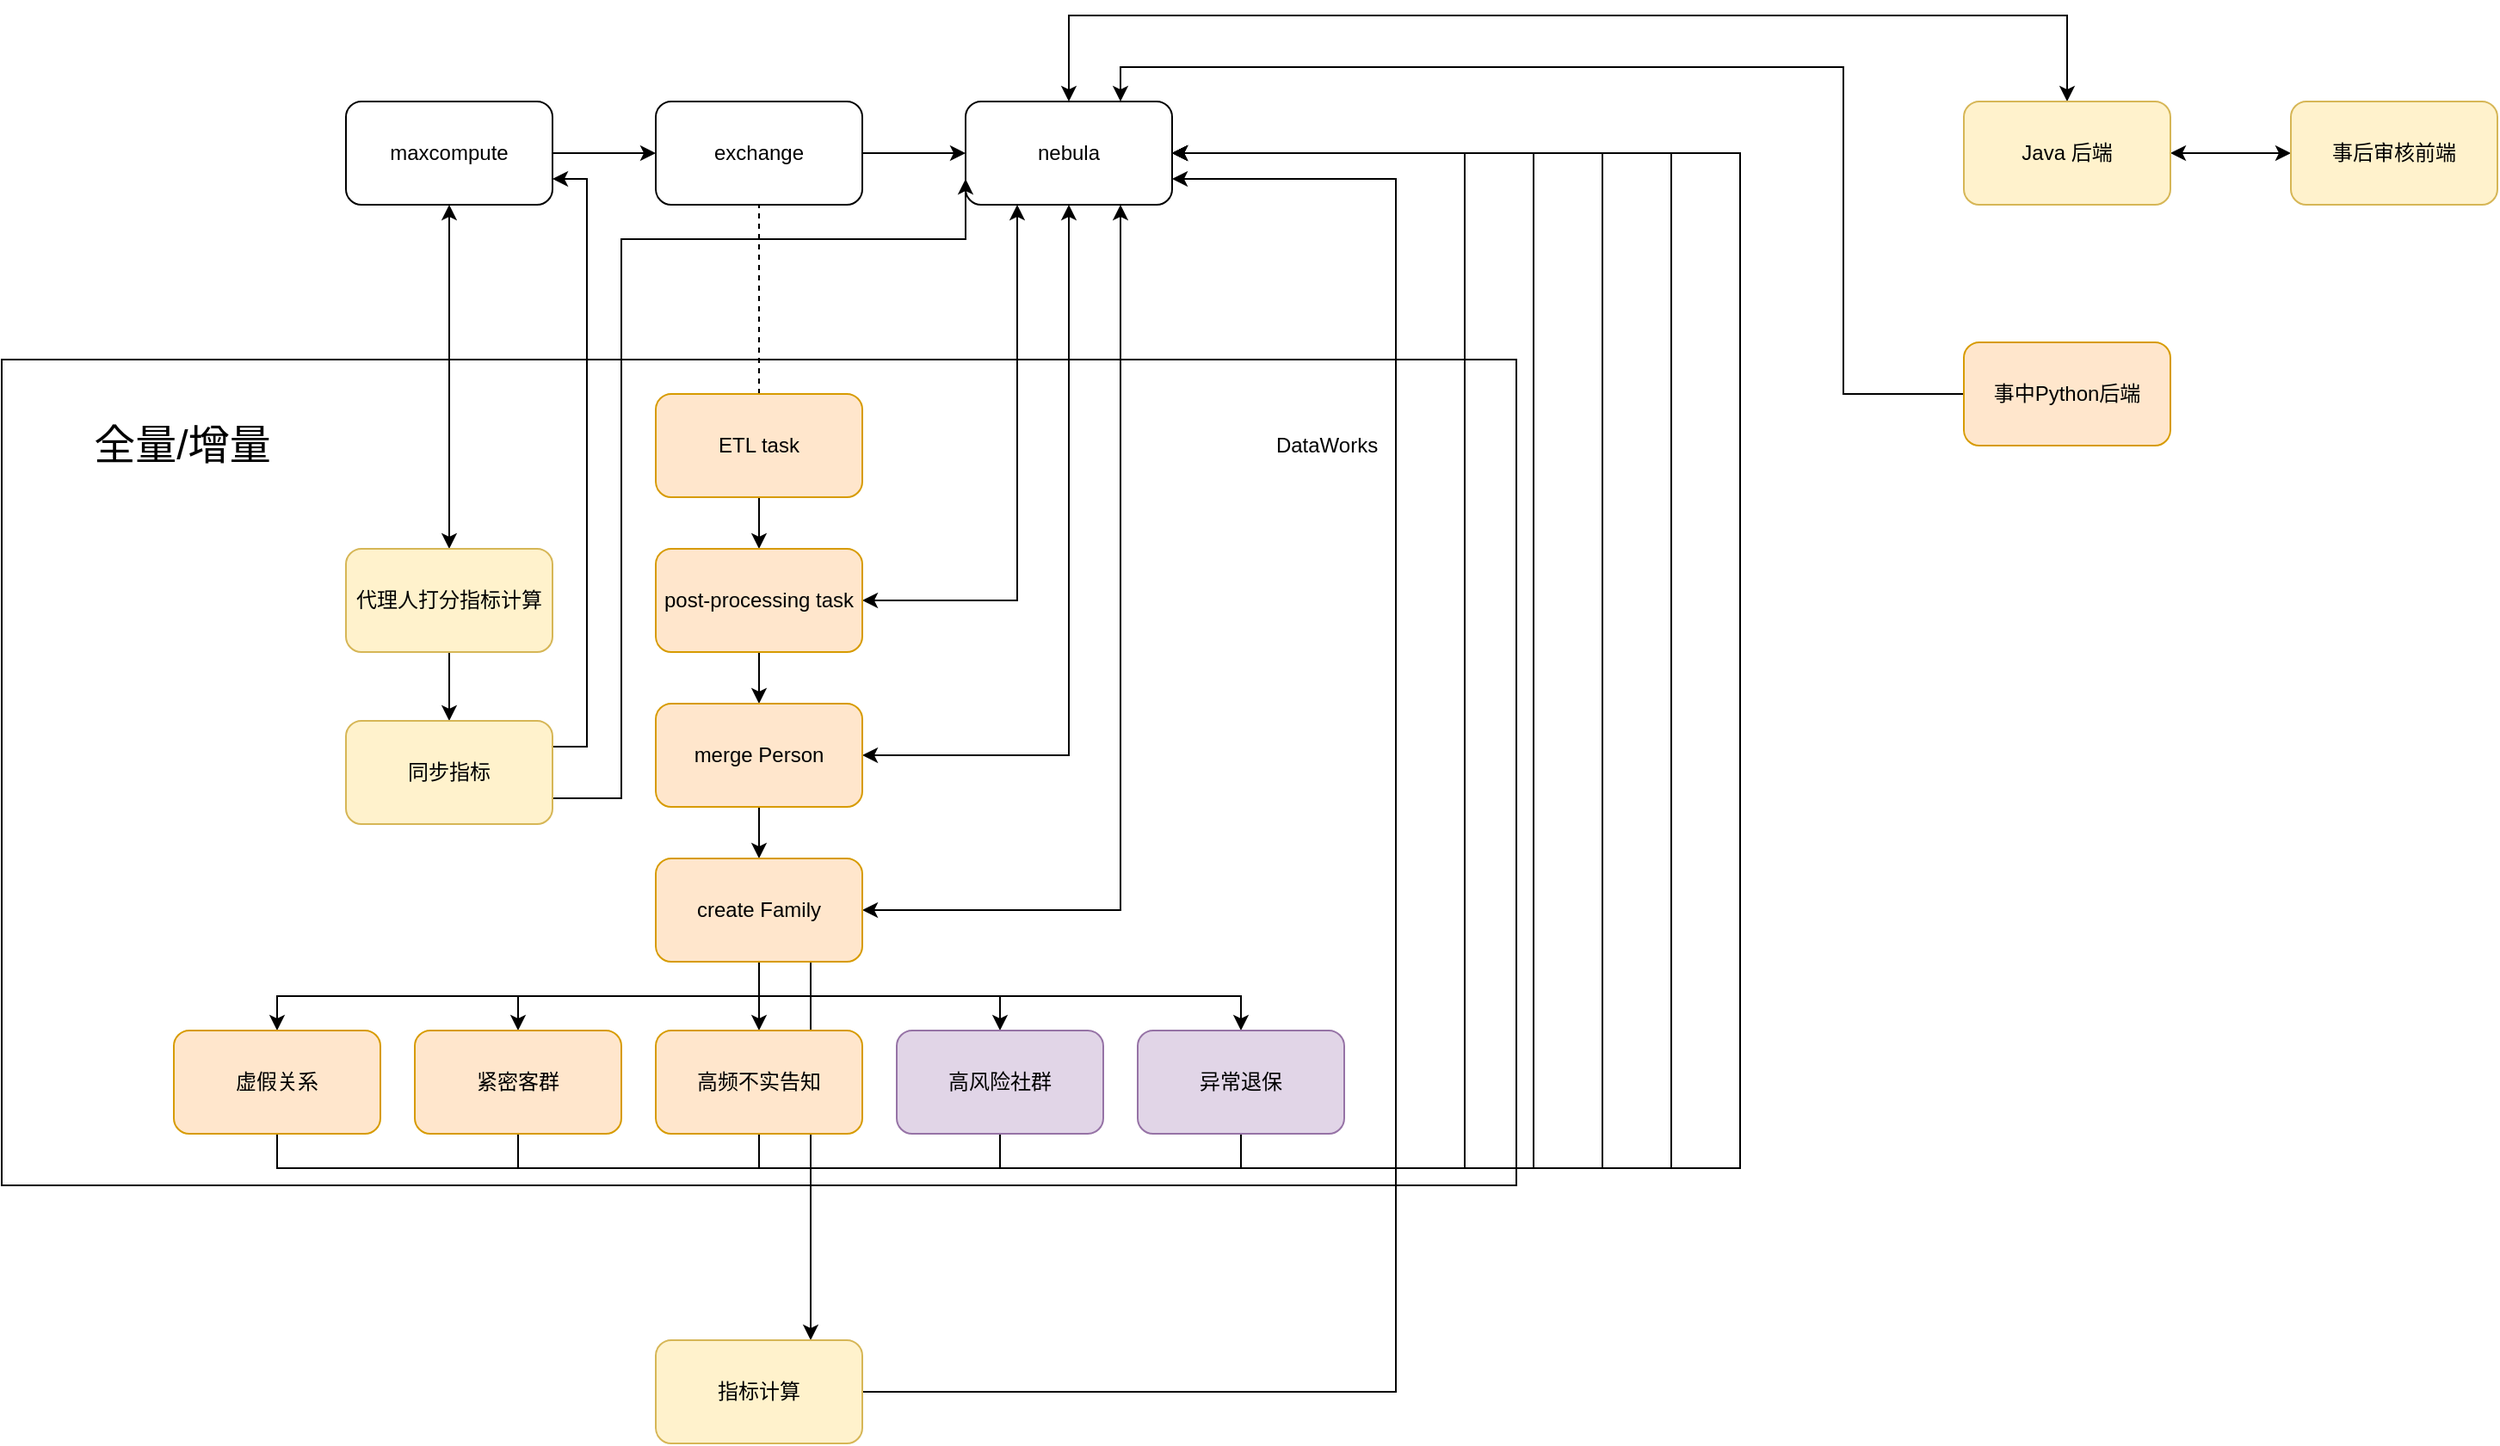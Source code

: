 <mxfile version="22.0.8" type="github">
  <diagram name="第 1 页" id="BYEoG6lzsx8tmBMLC_dV">
    <mxGraphModel dx="2156" dy="871" grid="1" gridSize="10" guides="1" tooltips="1" connect="1" arrows="1" fold="1" page="1" pageScale="1" pageWidth="850" pageHeight="1100" math="0" shadow="0">
      <root>
        <mxCell id="0" />
        <mxCell id="1" parent="0" />
        <mxCell id="w5Dn-mw4ixnfrk4QbpLx-6" value="" style="rounded=0;whiteSpace=wrap;html=1;" parent="1" vertex="1">
          <mxGeometry x="-180" y="310" width="880" height="480" as="geometry" />
        </mxCell>
        <mxCell id="ZchWmsmiGkFW74L7gb3o-2" style="edgeStyle=orthogonalEdgeStyle;rounded=0;orthogonalLoop=1;jettySize=auto;html=1;exitX=0.5;exitY=1;exitDx=0;exitDy=0;startArrow=classic;startFill=1;" edge="1" parent="1" source="w5Dn-mw4ixnfrk4QbpLx-1" target="ZchWmsmiGkFW74L7gb3o-1">
          <mxGeometry relative="1" as="geometry" />
        </mxCell>
        <mxCell id="w5Dn-mw4ixnfrk4QbpLx-1" value="maxcompute" style="rounded=1;whiteSpace=wrap;html=1;" parent="1" vertex="1">
          <mxGeometry x="20" y="160" width="120" height="60" as="geometry" />
        </mxCell>
        <mxCell id="w5Dn-mw4ixnfrk4QbpLx-2" value="exchange" style="rounded=1;whiteSpace=wrap;html=1;" parent="1" vertex="1">
          <mxGeometry x="200" y="160" width="120" height="60" as="geometry" />
        </mxCell>
        <mxCell id="w5Dn-mw4ixnfrk4QbpLx-3" value="nebula" style="rounded=1;whiteSpace=wrap;html=1;" parent="1" vertex="1">
          <mxGeometry x="380" y="160" width="120" height="60" as="geometry" />
        </mxCell>
        <mxCell id="w5Dn-mw4ixnfrk4QbpLx-4" value="" style="endArrow=classic;html=1;rounded=0;exitX=1;exitY=0.5;exitDx=0;exitDy=0;entryX=0;entryY=0.5;entryDx=0;entryDy=0;" parent="1" source="w5Dn-mw4ixnfrk4QbpLx-1" target="w5Dn-mw4ixnfrk4QbpLx-2" edge="1">
          <mxGeometry width="50" height="50" relative="1" as="geometry">
            <mxPoint x="400" y="460" as="sourcePoint" />
            <mxPoint x="450" y="410" as="targetPoint" />
          </mxGeometry>
        </mxCell>
        <mxCell id="w5Dn-mw4ixnfrk4QbpLx-5" value="" style="endArrow=classic;html=1;rounded=0;exitX=1;exitY=0.5;exitDx=0;exitDy=0;entryX=0;entryY=0.5;entryDx=0;entryDy=0;" parent="1" source="w5Dn-mw4ixnfrk4QbpLx-2" target="w5Dn-mw4ixnfrk4QbpLx-3" edge="1">
          <mxGeometry width="50" height="50" relative="1" as="geometry">
            <mxPoint x="150" y="200" as="sourcePoint" />
            <mxPoint x="210" y="200" as="targetPoint" />
          </mxGeometry>
        </mxCell>
        <mxCell id="w5Dn-mw4ixnfrk4QbpLx-7" value="DataWorks" style="text;html=1;strokeColor=none;fillColor=none;align=center;verticalAlign=middle;whiteSpace=wrap;rounded=0;" parent="1" vertex="1">
          <mxGeometry x="560" y="345" width="60" height="30" as="geometry" />
        </mxCell>
        <mxCell id="w5Dn-mw4ixnfrk4QbpLx-9" style="edgeStyle=orthogonalEdgeStyle;rounded=0;orthogonalLoop=1;jettySize=auto;html=1;exitX=0.5;exitY=0;exitDx=0;exitDy=0;entryX=0.5;entryY=1;entryDx=0;entryDy=0;dashed=1;endArrow=none;endFill=0;" parent="1" source="w5Dn-mw4ixnfrk4QbpLx-8" target="w5Dn-mw4ixnfrk4QbpLx-2" edge="1">
          <mxGeometry relative="1" as="geometry" />
        </mxCell>
        <mxCell id="w5Dn-mw4ixnfrk4QbpLx-11" style="edgeStyle=orthogonalEdgeStyle;rounded=0;orthogonalLoop=1;jettySize=auto;html=1;exitX=0.5;exitY=1;exitDx=0;exitDy=0;" parent="1" source="w5Dn-mw4ixnfrk4QbpLx-8" target="w5Dn-mw4ixnfrk4QbpLx-10" edge="1">
          <mxGeometry relative="1" as="geometry" />
        </mxCell>
        <mxCell id="w5Dn-mw4ixnfrk4QbpLx-8" value="ETL task" style="rounded=1;whiteSpace=wrap;html=1;fillColor=#ffe6cc;strokeColor=#d79b00;" parent="1" vertex="1">
          <mxGeometry x="200" y="330" width="120" height="60" as="geometry" />
        </mxCell>
        <mxCell id="w5Dn-mw4ixnfrk4QbpLx-14" style="edgeStyle=orthogonalEdgeStyle;rounded=0;orthogonalLoop=1;jettySize=auto;html=1;exitX=0.5;exitY=1;exitDx=0;exitDy=0;" parent="1" source="w5Dn-mw4ixnfrk4QbpLx-10" target="w5Dn-mw4ixnfrk4QbpLx-12" edge="1">
          <mxGeometry relative="1" as="geometry" />
        </mxCell>
        <mxCell id="w5Dn-mw4ixnfrk4QbpLx-42" style="edgeStyle=orthogonalEdgeStyle;rounded=0;orthogonalLoop=1;jettySize=auto;html=1;exitX=1;exitY=0.5;exitDx=0;exitDy=0;entryX=0.25;entryY=1;entryDx=0;entryDy=0;startArrow=classic;startFill=1;" parent="1" source="w5Dn-mw4ixnfrk4QbpLx-10" target="w5Dn-mw4ixnfrk4QbpLx-3" edge="1">
          <mxGeometry relative="1" as="geometry" />
        </mxCell>
        <mxCell id="w5Dn-mw4ixnfrk4QbpLx-10" value="post-processing task" style="rounded=1;whiteSpace=wrap;html=1;fillColor=#ffe6cc;strokeColor=#d79b00;" parent="1" vertex="1">
          <mxGeometry x="200" y="420" width="120" height="60" as="geometry" />
        </mxCell>
        <mxCell id="w5Dn-mw4ixnfrk4QbpLx-15" style="edgeStyle=orthogonalEdgeStyle;rounded=0;orthogonalLoop=1;jettySize=auto;html=1;exitX=0.5;exitY=1;exitDx=0;exitDy=0;" parent="1" source="w5Dn-mw4ixnfrk4QbpLx-12" target="w5Dn-mw4ixnfrk4QbpLx-13" edge="1">
          <mxGeometry relative="1" as="geometry" />
        </mxCell>
        <mxCell id="w5Dn-mw4ixnfrk4QbpLx-28" style="edgeStyle=orthogonalEdgeStyle;rounded=0;orthogonalLoop=1;jettySize=auto;html=1;exitX=1;exitY=0.5;exitDx=0;exitDy=0;entryX=0.5;entryY=1;entryDx=0;entryDy=0;startArrow=classic;startFill=1;" parent="1" source="w5Dn-mw4ixnfrk4QbpLx-12" target="w5Dn-mw4ixnfrk4QbpLx-3" edge="1">
          <mxGeometry relative="1" as="geometry" />
        </mxCell>
        <mxCell id="w5Dn-mw4ixnfrk4QbpLx-12" value="merge Person" style="rounded=1;whiteSpace=wrap;html=1;fillColor=#ffe6cc;strokeColor=#d79b00;" parent="1" vertex="1">
          <mxGeometry x="200" y="510" width="120" height="60" as="geometry" />
        </mxCell>
        <mxCell id="w5Dn-mw4ixnfrk4QbpLx-22" style="edgeStyle=orthogonalEdgeStyle;rounded=0;orthogonalLoop=1;jettySize=auto;html=1;exitX=0.5;exitY=1;exitDx=0;exitDy=0;" parent="1" source="w5Dn-mw4ixnfrk4QbpLx-13" target="w5Dn-mw4ixnfrk4QbpLx-17" edge="1">
          <mxGeometry relative="1" as="geometry" />
        </mxCell>
        <mxCell id="w5Dn-mw4ixnfrk4QbpLx-23" style="edgeStyle=orthogonalEdgeStyle;rounded=0;orthogonalLoop=1;jettySize=auto;html=1;exitX=0.5;exitY=1;exitDx=0;exitDy=0;entryX=0.5;entryY=0;entryDx=0;entryDy=0;" parent="1" source="w5Dn-mw4ixnfrk4QbpLx-13" target="w5Dn-mw4ixnfrk4QbpLx-16" edge="1">
          <mxGeometry relative="1" as="geometry" />
        </mxCell>
        <mxCell id="w5Dn-mw4ixnfrk4QbpLx-24" style="edgeStyle=orthogonalEdgeStyle;rounded=0;orthogonalLoop=1;jettySize=auto;html=1;exitX=0.5;exitY=1;exitDx=0;exitDy=0;" parent="1" source="w5Dn-mw4ixnfrk4QbpLx-13" target="w5Dn-mw4ixnfrk4QbpLx-19" edge="1">
          <mxGeometry relative="1" as="geometry" />
        </mxCell>
        <mxCell id="w5Dn-mw4ixnfrk4QbpLx-25" style="edgeStyle=orthogonalEdgeStyle;rounded=0;orthogonalLoop=1;jettySize=auto;html=1;exitX=0.5;exitY=1;exitDx=0;exitDy=0;entryX=0.5;entryY=0;entryDx=0;entryDy=0;" parent="1" source="w5Dn-mw4ixnfrk4QbpLx-13" target="w5Dn-mw4ixnfrk4QbpLx-18" edge="1">
          <mxGeometry relative="1" as="geometry" />
        </mxCell>
        <mxCell id="w5Dn-mw4ixnfrk4QbpLx-26" style="edgeStyle=orthogonalEdgeStyle;rounded=0;orthogonalLoop=1;jettySize=auto;html=1;exitX=0.5;exitY=1;exitDx=0;exitDy=0;entryX=0.5;entryY=0;entryDx=0;entryDy=0;" parent="1" source="w5Dn-mw4ixnfrk4QbpLx-13" target="w5Dn-mw4ixnfrk4QbpLx-20" edge="1">
          <mxGeometry relative="1" as="geometry" />
        </mxCell>
        <mxCell id="w5Dn-mw4ixnfrk4QbpLx-29" style="edgeStyle=orthogonalEdgeStyle;rounded=0;orthogonalLoop=1;jettySize=auto;html=1;exitX=1;exitY=0.5;exitDx=0;exitDy=0;entryX=0.75;entryY=1;entryDx=0;entryDy=0;startArrow=classic;startFill=1;" parent="1" source="w5Dn-mw4ixnfrk4QbpLx-13" target="w5Dn-mw4ixnfrk4QbpLx-3" edge="1">
          <mxGeometry relative="1" as="geometry" />
        </mxCell>
        <mxCell id="w5Dn-mw4ixnfrk4QbpLx-45" style="edgeStyle=orthogonalEdgeStyle;rounded=0;orthogonalLoop=1;jettySize=auto;html=1;exitX=0.75;exitY=1;exitDx=0;exitDy=0;entryX=0.75;entryY=0;entryDx=0;entryDy=0;" parent="1" source="w5Dn-mw4ixnfrk4QbpLx-13" target="w5Dn-mw4ixnfrk4QbpLx-43" edge="1">
          <mxGeometry relative="1" as="geometry" />
        </mxCell>
        <mxCell id="w5Dn-mw4ixnfrk4QbpLx-13" value="create Family" style="rounded=1;whiteSpace=wrap;html=1;fillColor=#ffe6cc;strokeColor=#d79b00;" parent="1" vertex="1">
          <mxGeometry x="200" y="600" width="120" height="60" as="geometry" />
        </mxCell>
        <mxCell id="w5Dn-mw4ixnfrk4QbpLx-30" style="edgeStyle=orthogonalEdgeStyle;rounded=0;orthogonalLoop=1;jettySize=auto;html=1;exitX=0.5;exitY=1;exitDx=0;exitDy=0;entryX=1;entryY=0.5;entryDx=0;entryDy=0;" parent="1" source="w5Dn-mw4ixnfrk4QbpLx-16" target="w5Dn-mw4ixnfrk4QbpLx-3" edge="1">
          <mxGeometry relative="1" as="geometry">
            <Array as="points">
              <mxPoint x="-20" y="780" />
              <mxPoint x="670" y="780" />
              <mxPoint x="670" y="190" />
            </Array>
          </mxGeometry>
        </mxCell>
        <mxCell id="w5Dn-mw4ixnfrk4QbpLx-16" value="虚假关系" style="rounded=1;whiteSpace=wrap;html=1;fillColor=#ffe6cc;strokeColor=#d79b00;" parent="1" vertex="1">
          <mxGeometry x="-80" y="700" width="120" height="60" as="geometry" />
        </mxCell>
        <mxCell id="w5Dn-mw4ixnfrk4QbpLx-31" style="edgeStyle=orthogonalEdgeStyle;rounded=0;orthogonalLoop=1;jettySize=auto;html=1;exitX=0.5;exitY=1;exitDx=0;exitDy=0;entryX=1;entryY=0.5;entryDx=0;entryDy=0;" parent="1" source="w5Dn-mw4ixnfrk4QbpLx-17" target="w5Dn-mw4ixnfrk4QbpLx-3" edge="1">
          <mxGeometry relative="1" as="geometry">
            <Array as="points">
              <mxPoint x="120" y="780" />
              <mxPoint x="710" y="780" />
              <mxPoint x="710" y="190" />
            </Array>
          </mxGeometry>
        </mxCell>
        <mxCell id="w5Dn-mw4ixnfrk4QbpLx-17" value="紧密客群" style="rounded=1;whiteSpace=wrap;html=1;fillColor=#ffe6cc;strokeColor=#d79b00;" parent="1" vertex="1">
          <mxGeometry x="60" y="700" width="120" height="60" as="geometry" />
        </mxCell>
        <mxCell id="w5Dn-mw4ixnfrk4QbpLx-32" style="edgeStyle=orthogonalEdgeStyle;rounded=0;orthogonalLoop=1;jettySize=auto;html=1;exitX=0.5;exitY=1;exitDx=0;exitDy=0;entryX=1;entryY=0.5;entryDx=0;entryDy=0;" parent="1" source="w5Dn-mw4ixnfrk4QbpLx-18" target="w5Dn-mw4ixnfrk4QbpLx-3" edge="1">
          <mxGeometry relative="1" as="geometry">
            <Array as="points">
              <mxPoint x="260" y="780" />
              <mxPoint x="750" y="780" />
              <mxPoint x="750" y="190" />
            </Array>
          </mxGeometry>
        </mxCell>
        <mxCell id="w5Dn-mw4ixnfrk4QbpLx-18" value="高频不实告知" style="rounded=1;whiteSpace=wrap;html=1;fillColor=#ffe6cc;strokeColor=#d79b00;" parent="1" vertex="1">
          <mxGeometry x="200" y="700" width="120" height="60" as="geometry" />
        </mxCell>
        <mxCell id="w5Dn-mw4ixnfrk4QbpLx-33" style="edgeStyle=orthogonalEdgeStyle;rounded=0;orthogonalLoop=1;jettySize=auto;html=1;exitX=0.5;exitY=1;exitDx=0;exitDy=0;entryX=1;entryY=0.5;entryDx=0;entryDy=0;" parent="1" source="w5Dn-mw4ixnfrk4QbpLx-19" target="w5Dn-mw4ixnfrk4QbpLx-3" edge="1">
          <mxGeometry relative="1" as="geometry">
            <Array as="points">
              <mxPoint x="400" y="780" />
              <mxPoint x="790" y="780" />
              <mxPoint x="790" y="190" />
            </Array>
          </mxGeometry>
        </mxCell>
        <mxCell id="w5Dn-mw4ixnfrk4QbpLx-19" value="高风险社群" style="rounded=1;whiteSpace=wrap;html=1;fillColor=#e1d5e7;strokeColor=#9673a6;" parent="1" vertex="1">
          <mxGeometry x="340" y="700" width="120" height="60" as="geometry" />
        </mxCell>
        <mxCell id="w5Dn-mw4ixnfrk4QbpLx-35" style="edgeStyle=orthogonalEdgeStyle;rounded=0;orthogonalLoop=1;jettySize=auto;html=1;exitX=0.5;exitY=1;exitDx=0;exitDy=0;entryX=1;entryY=0.5;entryDx=0;entryDy=0;" parent="1" source="w5Dn-mw4ixnfrk4QbpLx-20" target="w5Dn-mw4ixnfrk4QbpLx-3" edge="1">
          <mxGeometry relative="1" as="geometry">
            <Array as="points">
              <mxPoint x="540" y="780" />
              <mxPoint x="830" y="780" />
              <mxPoint x="830" y="190" />
            </Array>
          </mxGeometry>
        </mxCell>
        <mxCell id="w5Dn-mw4ixnfrk4QbpLx-20" value="异常退保" style="rounded=1;whiteSpace=wrap;html=1;fillColor=#e1d5e7;strokeColor=#9673a6;" parent="1" vertex="1">
          <mxGeometry x="480" y="700" width="120" height="60" as="geometry" />
        </mxCell>
        <mxCell id="w5Dn-mw4ixnfrk4QbpLx-36" style="edgeStyle=orthogonalEdgeStyle;rounded=0;orthogonalLoop=1;jettySize=auto;html=1;exitX=0.5;exitY=0;exitDx=0;exitDy=0;entryX=0.5;entryY=0;entryDx=0;entryDy=0;startArrow=classic;startFill=1;" parent="1" source="w5Dn-mw4ixnfrk4QbpLx-27" target="w5Dn-mw4ixnfrk4QbpLx-3" edge="1">
          <mxGeometry relative="1" as="geometry">
            <Array as="points">
              <mxPoint x="1020" y="110" />
              <mxPoint x="440" y="110" />
            </Array>
          </mxGeometry>
        </mxCell>
        <mxCell id="w5Dn-mw4ixnfrk4QbpLx-38" style="edgeStyle=orthogonalEdgeStyle;rounded=0;orthogonalLoop=1;jettySize=auto;html=1;exitX=1;exitY=0.5;exitDx=0;exitDy=0;entryX=0;entryY=0.5;entryDx=0;entryDy=0;startArrow=classic;startFill=1;" parent="1" source="w5Dn-mw4ixnfrk4QbpLx-27" target="w5Dn-mw4ixnfrk4QbpLx-37" edge="1">
          <mxGeometry relative="1" as="geometry" />
        </mxCell>
        <mxCell id="w5Dn-mw4ixnfrk4QbpLx-27" value="Java 后端" style="rounded=1;whiteSpace=wrap;html=1;fillColor=#fff2cc;strokeColor=#d6b656;" parent="1" vertex="1">
          <mxGeometry x="960" y="160" width="120" height="60" as="geometry" />
        </mxCell>
        <mxCell id="w5Dn-mw4ixnfrk4QbpLx-37" value="事后审核前端" style="rounded=1;whiteSpace=wrap;html=1;fillColor=#fff2cc;strokeColor=#d6b656;" parent="1" vertex="1">
          <mxGeometry x="1150" y="160" width="120" height="60" as="geometry" />
        </mxCell>
        <mxCell id="w5Dn-mw4ixnfrk4QbpLx-40" style="edgeStyle=orthogonalEdgeStyle;rounded=0;orthogonalLoop=1;jettySize=auto;html=1;exitX=0;exitY=0.5;exitDx=0;exitDy=0;entryX=0.75;entryY=0;entryDx=0;entryDy=0;" parent="1" source="w5Dn-mw4ixnfrk4QbpLx-39" target="w5Dn-mw4ixnfrk4QbpLx-3" edge="1">
          <mxGeometry relative="1" as="geometry">
            <Array as="points">
              <mxPoint x="890" y="330" />
              <mxPoint x="890" y="140" />
              <mxPoint x="470" y="140" />
            </Array>
          </mxGeometry>
        </mxCell>
        <mxCell id="w5Dn-mw4ixnfrk4QbpLx-39" value="事中Python后端" style="rounded=1;whiteSpace=wrap;html=1;fillColor=#ffe6cc;strokeColor=#d79b00;" parent="1" vertex="1">
          <mxGeometry x="960" y="300" width="120" height="60" as="geometry" />
        </mxCell>
        <mxCell id="w5Dn-mw4ixnfrk4QbpLx-41" value="&lt;font style=&quot;font-size: 24px;&quot;&gt;全量/增量&lt;/font&gt;" style="text;html=1;strokeColor=none;fillColor=none;align=center;verticalAlign=middle;whiteSpace=wrap;rounded=0;" parent="1" vertex="1">
          <mxGeometry x="-140" y="345" width="130" height="30" as="geometry" />
        </mxCell>
        <mxCell id="w5Dn-mw4ixnfrk4QbpLx-46" style="edgeStyle=orthogonalEdgeStyle;rounded=0;orthogonalLoop=1;jettySize=auto;html=1;exitX=1;exitY=0.5;exitDx=0;exitDy=0;entryX=1;entryY=0.75;entryDx=0;entryDy=0;" parent="1" source="w5Dn-mw4ixnfrk4QbpLx-43" target="w5Dn-mw4ixnfrk4QbpLx-3" edge="1">
          <mxGeometry relative="1" as="geometry">
            <Array as="points">
              <mxPoint x="630" y="910" />
              <mxPoint x="630" y="205" />
            </Array>
          </mxGeometry>
        </mxCell>
        <mxCell id="w5Dn-mw4ixnfrk4QbpLx-43" value="指标计算" style="rounded=1;whiteSpace=wrap;html=1;fillColor=#fff2cc;strokeColor=#d6b656;" parent="1" vertex="1">
          <mxGeometry x="200" y="880" width="120" height="60" as="geometry" />
        </mxCell>
        <mxCell id="ZchWmsmiGkFW74L7gb3o-4" style="edgeStyle=orthogonalEdgeStyle;rounded=0;orthogonalLoop=1;jettySize=auto;html=1;exitX=0.5;exitY=1;exitDx=0;exitDy=0;entryX=0.5;entryY=0;entryDx=0;entryDy=0;" edge="1" parent="1" source="ZchWmsmiGkFW74L7gb3o-1" target="ZchWmsmiGkFW74L7gb3o-3">
          <mxGeometry relative="1" as="geometry" />
        </mxCell>
        <mxCell id="ZchWmsmiGkFW74L7gb3o-1" value="代理人打分指标计算" style="rounded=1;whiteSpace=wrap;html=1;fillColor=#fff2cc;strokeColor=#d6b656;" vertex="1" parent="1">
          <mxGeometry x="20" y="420" width="120" height="60" as="geometry" />
        </mxCell>
        <mxCell id="ZchWmsmiGkFW74L7gb3o-5" style="edgeStyle=orthogonalEdgeStyle;rounded=0;orthogonalLoop=1;jettySize=auto;html=1;exitX=1;exitY=0.25;exitDx=0;exitDy=0;entryX=1;entryY=0.75;entryDx=0;entryDy=0;" edge="1" parent="1" source="ZchWmsmiGkFW74L7gb3o-3" target="w5Dn-mw4ixnfrk4QbpLx-1">
          <mxGeometry relative="1" as="geometry">
            <mxPoint x="170" y="270" as="targetPoint" />
          </mxGeometry>
        </mxCell>
        <mxCell id="ZchWmsmiGkFW74L7gb3o-6" style="edgeStyle=orthogonalEdgeStyle;rounded=0;orthogonalLoop=1;jettySize=auto;html=1;exitX=1;exitY=0.75;exitDx=0;exitDy=0;entryX=0;entryY=0.75;entryDx=0;entryDy=0;" edge="1" parent="1" source="ZchWmsmiGkFW74L7gb3o-3" target="w5Dn-mw4ixnfrk4QbpLx-3">
          <mxGeometry relative="1" as="geometry">
            <Array as="points">
              <mxPoint x="180" y="565" />
              <mxPoint x="180" y="240" />
              <mxPoint x="380" y="240" />
            </Array>
          </mxGeometry>
        </mxCell>
        <mxCell id="ZchWmsmiGkFW74L7gb3o-3" value="同步指标" style="rounded=1;whiteSpace=wrap;html=1;fillColor=#fff2cc;strokeColor=#d6b656;" vertex="1" parent="1">
          <mxGeometry x="20" y="520" width="120" height="60" as="geometry" />
        </mxCell>
      </root>
    </mxGraphModel>
  </diagram>
</mxfile>
